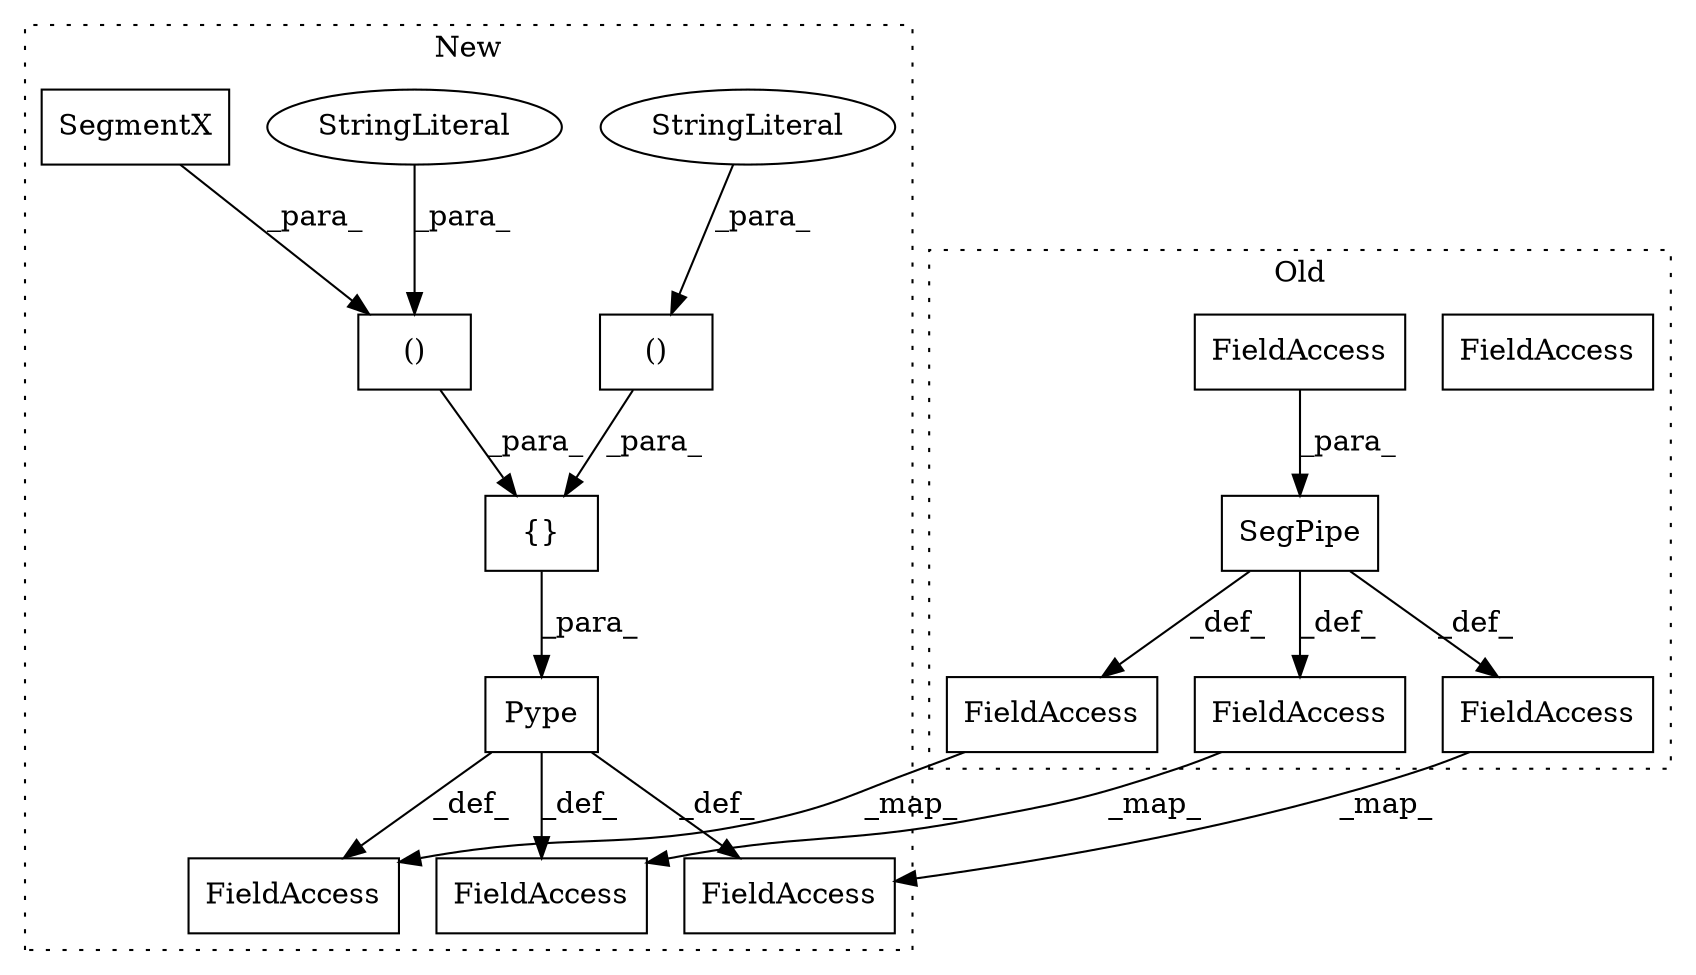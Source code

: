 digraph G {
subgraph cluster0 {
1 [label="SegPipe" a="32" s="1865,1876" l="8,1" shape="box"];
6 [label="FieldAccess" a="22" s="1873" l="3" shape="box"];
11 [label="FieldAccess" a="22" s="2328" l="9" shape="box"];
12 [label="FieldAccess" a="22" s="2021" l="5" shape="box"];
14 [label="FieldAccess" a="22" s="1860" l="4" shape="box"];
16 [label="FieldAccess" a="22" s="1873" l="3" shape="box"];
label = "Old";
style="dotted";
}
subgraph cluster1 {
2 [label="Pype" a="32" s="1996,2006" l="5,1" shape="box"];
3 [label="()" a="106" s="1821" l="28" shape="box"];
4 [label="{}" a="4" s="1815,1983" l="6,2" shape="box"];
5 [label="()" a="106" s="1856" l="35" shape="box"];
7 [label="SegmentX" a="32" s="1839" l="10" shape="box"];
8 [label="StringLiteral" a="45" s="1856" l="10" shape="ellipse"];
9 [label="StringLiteral" a="45" s="1821" l="5" shape="ellipse"];
10 [label="FieldAccess" a="22" s="2468" l="9" shape="box"];
13 [label="FieldAccess" a="22" s="2151" l="5" shape="box"];
15 [label="FieldAccess" a="22" s="1991" l="4" shape="box"];
label = "New";
style="dotted";
}
1 -> 14 [label="_def_"];
1 -> 11 [label="_def_"];
1 -> 12 [label="_def_"];
2 -> 13 [label="_def_"];
2 -> 10 [label="_def_"];
2 -> 15 [label="_def_"];
3 -> 4 [label="_para_"];
4 -> 2 [label="_para_"];
5 -> 4 [label="_para_"];
7 -> 3 [label="_para_"];
8 -> 5 [label="_para_"];
9 -> 3 [label="_para_"];
11 -> 10 [label="_map_"];
12 -> 13 [label="_map_"];
14 -> 15 [label="_map_"];
16 -> 1 [label="_para_"];
}